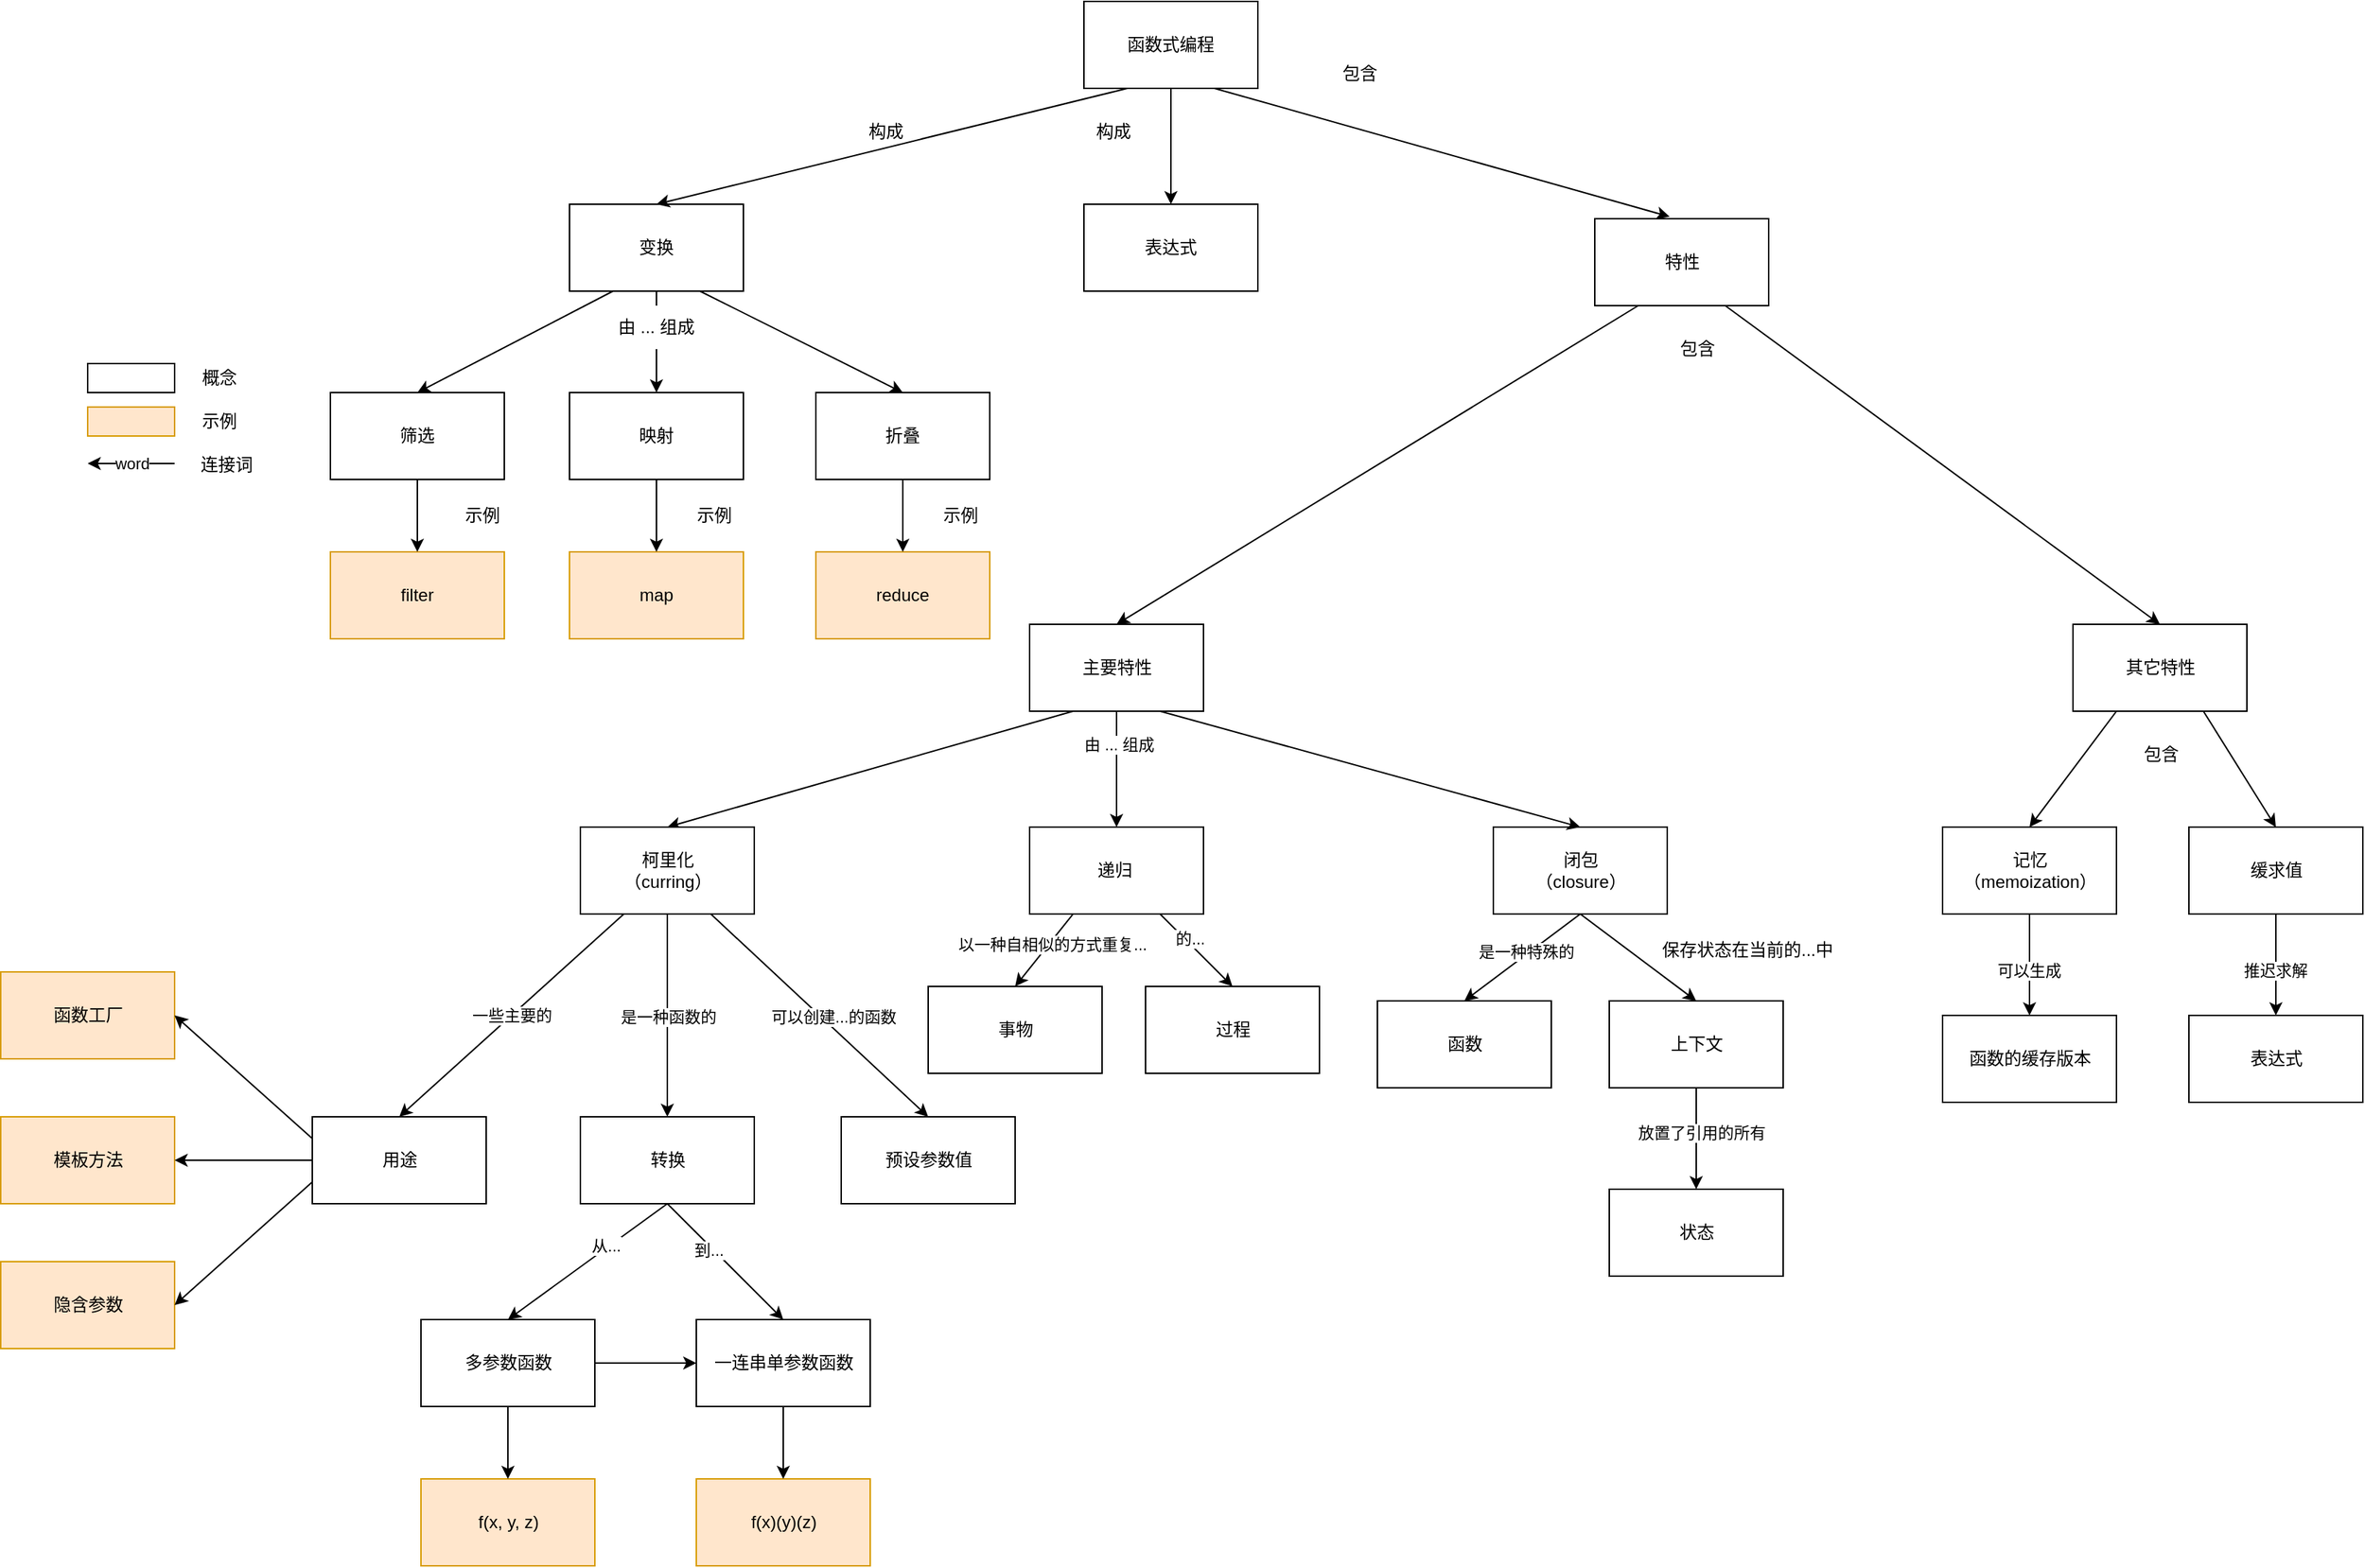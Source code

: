 <mxfile version="19.0.3" type="device"><diagram id="1HQ_gSz2Jo1OjEy2iE01" name="Page-1"><mxGraphModel dx="2297" dy="1024" grid="1" gridSize="10" guides="1" tooltips="1" connect="1" arrows="1" fold="1" page="1" pageScale="1" pageWidth="850" pageHeight="1100" math="0" shadow="0"><root><mxCell id="0"/><mxCell id="1" parent="0"/><mxCell id="zGFjoGXmnwpJBg6o3srG-1" value="变换" style="rounded=0;whiteSpace=wrap;html=1;" parent="1" vertex="1"><mxGeometry x="-435" y="150" width="120" height="60" as="geometry"/></mxCell><mxCell id="zGFjoGXmnwpJBg6o3srG-2" value="筛选" style="rounded=0;whiteSpace=wrap;html=1;" parent="1" vertex="1"><mxGeometry x="-600" y="280" width="120" height="60" as="geometry"/></mxCell><mxCell id="zGFjoGXmnwpJBg6o3srG-3" value="映射" style="rounded=0;whiteSpace=wrap;html=1;" parent="1" vertex="1"><mxGeometry x="-435" y="280" width="120" height="60" as="geometry"/></mxCell><mxCell id="zGFjoGXmnwpJBg6o3srG-4" value="折叠" style="rounded=0;whiteSpace=wrap;html=1;" parent="1" vertex="1"><mxGeometry x="-265" y="280" width="120" height="60" as="geometry"/></mxCell><mxCell id="zGFjoGXmnwpJBg6o3srG-5" value="filter" style="rounded=0;whiteSpace=wrap;html=1;fillColor=#ffe6cc;strokeColor=#d79b00;" parent="1" vertex="1"><mxGeometry x="-600" y="390" width="120" height="60" as="geometry"/></mxCell><mxCell id="zGFjoGXmnwpJBg6o3srG-6" value="map" style="rounded=0;whiteSpace=wrap;html=1;fillColor=#ffe6cc;strokeColor=#d79b00;" parent="1" vertex="1"><mxGeometry x="-435" y="390" width="120" height="60" as="geometry"/></mxCell><mxCell id="zGFjoGXmnwpJBg6o3srG-7" value="reduce" style="rounded=0;whiteSpace=wrap;html=1;fillColor=#ffe6cc;strokeColor=#d79b00;" parent="1" vertex="1"><mxGeometry x="-265" y="390" width="120" height="60" as="geometry"/></mxCell><mxCell id="zGFjoGXmnwpJBg6o3srG-8" value="" style="endArrow=classic;html=1;rounded=0;entryX=0.5;entryY=0;entryDx=0;entryDy=0;exitX=0.25;exitY=1;exitDx=0;exitDy=0;" parent="1" source="zGFjoGXmnwpJBg6o3srG-1" target="zGFjoGXmnwpJBg6o3srG-2" edge="1"><mxGeometry width="50" height="50" relative="1" as="geometry"><mxPoint x="-465" y="220" as="sourcePoint"/><mxPoint x="-415" y="170" as="targetPoint"/></mxGeometry></mxCell><mxCell id="zGFjoGXmnwpJBg6o3srG-9" value="" style="endArrow=classic;html=1;rounded=0;entryX=0.5;entryY=0;entryDx=0;entryDy=0;exitX=0.5;exitY=1;exitDx=0;exitDy=0;startArrow=none;" parent="1" source="zGFjoGXmnwpJBg6o3srG-14" target="zGFjoGXmnwpJBg6o3srG-3" edge="1"><mxGeometry width="50" height="50" relative="1" as="geometry"><mxPoint x="-395" y="220" as="sourcePoint"/><mxPoint x="-530" y="290" as="targetPoint"/></mxGeometry></mxCell><mxCell id="zGFjoGXmnwpJBg6o3srG-10" value="" style="endArrow=classic;html=1;rounded=0;exitX=0.75;exitY=1;exitDx=0;exitDy=0;" parent="1" source="zGFjoGXmnwpJBg6o3srG-1" edge="1"><mxGeometry width="50" height="50" relative="1" as="geometry"><mxPoint x="-365" y="220" as="sourcePoint"/><mxPoint x="-205" y="280" as="targetPoint"/></mxGeometry></mxCell><mxCell id="zGFjoGXmnwpJBg6o3srG-11" value="" style="endArrow=classic;html=1;rounded=0;entryX=0.5;entryY=0;entryDx=0;entryDy=0;" parent="1" source="zGFjoGXmnwpJBg6o3srG-4" target="zGFjoGXmnwpJBg6o3srG-7" edge="1"><mxGeometry width="50" height="50" relative="1" as="geometry"><mxPoint x="-335" y="220" as="sourcePoint"/><mxPoint x="-195" y="290" as="targetPoint"/></mxGeometry></mxCell><mxCell id="zGFjoGXmnwpJBg6o3srG-12" value="" style="endArrow=classic;html=1;rounded=0;entryX=0.5;entryY=0;entryDx=0;entryDy=0;" parent="1" source="zGFjoGXmnwpJBg6o3srG-3" target="zGFjoGXmnwpJBg6o3srG-6" edge="1"><mxGeometry width="50" height="50" relative="1" as="geometry"><mxPoint x="-195" y="350" as="sourcePoint"/><mxPoint x="-195" y="400" as="targetPoint"/></mxGeometry></mxCell><mxCell id="zGFjoGXmnwpJBg6o3srG-13" value="" style="endArrow=classic;html=1;rounded=0;entryX=0.5;entryY=0;entryDx=0;entryDy=0;exitX=0.5;exitY=1;exitDx=0;exitDy=0;" parent="1" source="zGFjoGXmnwpJBg6o3srG-2" target="zGFjoGXmnwpJBg6o3srG-5" edge="1"><mxGeometry width="50" height="50" relative="1" as="geometry"><mxPoint x="-365" y="350" as="sourcePoint"/><mxPoint x="-365" y="400" as="targetPoint"/></mxGeometry></mxCell><mxCell id="zGFjoGXmnwpJBg6o3srG-14" value="由 ... 组成" style="text;html=1;strokeColor=none;fillColor=none;align=center;verticalAlign=middle;whiteSpace=wrap;rounded=0;" parent="1" vertex="1"><mxGeometry x="-405" y="220" width="60" height="30" as="geometry"/></mxCell><mxCell id="zGFjoGXmnwpJBg6o3srG-15" value="" style="endArrow=none;html=1;rounded=0;entryX=0.5;entryY=0;entryDx=0;entryDy=0;exitX=0.5;exitY=1;exitDx=0;exitDy=0;" parent="1" source="zGFjoGXmnwpJBg6o3srG-1" target="zGFjoGXmnwpJBg6o3srG-14" edge="1"><mxGeometry width="50" height="50" relative="1" as="geometry"><mxPoint x="-375" y="210" as="sourcePoint"/><mxPoint x="-375" y="280" as="targetPoint"/></mxGeometry></mxCell><mxCell id="zGFjoGXmnwpJBg6o3srG-16" value="示例" style="text;html=1;strokeColor=none;fillColor=none;align=center;verticalAlign=middle;whiteSpace=wrap;rounded=0;" parent="1" vertex="1"><mxGeometry x="-525" y="350" width="60" height="30" as="geometry"/></mxCell><mxCell id="zGFjoGXmnwpJBg6o3srG-17" value="示例" style="text;html=1;strokeColor=none;fillColor=none;align=center;verticalAlign=middle;whiteSpace=wrap;rounded=0;" parent="1" vertex="1"><mxGeometry x="-365" y="350" width="60" height="30" as="geometry"/></mxCell><mxCell id="zGFjoGXmnwpJBg6o3srG-18" value="示例" style="text;html=1;strokeColor=none;fillColor=none;align=center;verticalAlign=middle;whiteSpace=wrap;rounded=0;" parent="1" vertex="1"><mxGeometry x="-195" y="350" width="60" height="30" as="geometry"/></mxCell><mxCell id="zGFjoGXmnwpJBg6o3srG-19" value="闭包&lt;br&gt;（closure）" style="rounded=0;whiteSpace=wrap;html=1;" parent="1" vertex="1"><mxGeometry x="202.5" y="580" width="120" height="60" as="geometry"/></mxCell><mxCell id="zGFjoGXmnwpJBg6o3srG-20" value="递归&amp;nbsp;" style="rounded=0;whiteSpace=wrap;html=1;" parent="1" vertex="1"><mxGeometry x="-117.5" y="580" width="120" height="60" as="geometry"/></mxCell><mxCell id="zGFjoGXmnwpJBg6o3srG-21" value="主要特性" style="rounded=0;whiteSpace=wrap;html=1;" parent="1" vertex="1"><mxGeometry x="-117.5" y="440" width="120" height="60" as="geometry"/></mxCell><mxCell id="zGFjoGXmnwpJBg6o3srG-22" value="" style="endArrow=classic;html=1;rounded=0;entryX=0.5;entryY=0;entryDx=0;entryDy=0;exitX=0.25;exitY=1;exitDx=0;exitDy=0;" parent="1" source="zGFjoGXmnwpJBg6o3srG-21" target="zGFjoGXmnwpJBg6o3srG-40" edge="1"><mxGeometry width="50" height="50" relative="1" as="geometry"><mxPoint x="-147.5" y="500" as="sourcePoint"/><mxPoint x="367.5" y="590" as="targetPoint"/></mxGeometry></mxCell><mxCell id="zGFjoGXmnwpJBg6o3srG-23" value="" style="endArrow=classic;html=1;rounded=0;entryX=0.5;entryY=0;entryDx=0;entryDy=0;exitX=0.75;exitY=1;exitDx=0;exitDy=0;" parent="1" source="zGFjoGXmnwpJBg6o3srG-21" target="zGFjoGXmnwpJBg6o3srG-19" edge="1"><mxGeometry width="50" height="50" relative="1" as="geometry"><mxPoint x="92.5" y="520" as="sourcePoint"/><mxPoint x="22.5" y="590" as="targetPoint"/></mxGeometry></mxCell><mxCell id="zGFjoGXmnwpJBg6o3srG-34" value="" style="edgeStyle=orthogonalEdgeStyle;rounded=0;orthogonalLoop=1;jettySize=auto;html=1;" parent="1" source="zGFjoGXmnwpJBg6o3srG-24" target="zGFjoGXmnwpJBg6o3srG-25" edge="1"><mxGeometry relative="1" as="geometry"/></mxCell><mxCell id="zGFjoGXmnwpJBg6o3srG-39" value="放置了引用的所有" style="edgeLabel;html=1;align=center;verticalAlign=middle;resizable=0;points=[];" parent="zGFjoGXmnwpJBg6o3srG-34" vertex="1" connectable="0"><mxGeometry x="-0.114" y="3" relative="1" as="geometry"><mxPoint as="offset"/></mxGeometry></mxCell><mxCell id="zGFjoGXmnwpJBg6o3srG-24" value="上下文" style="rounded=0;whiteSpace=wrap;html=1;" parent="1" vertex="1"><mxGeometry x="282.5" y="700" width="120" height="60" as="geometry"/></mxCell><mxCell id="zGFjoGXmnwpJBg6o3srG-25" value="状态" style="rounded=0;whiteSpace=wrap;html=1;" parent="1" vertex="1"><mxGeometry x="282.5" y="830" width="120" height="60" as="geometry"/></mxCell><mxCell id="zGFjoGXmnwpJBg6o3srG-26" value="" style="endArrow=classic;html=1;rounded=0;entryX=0.5;entryY=0;entryDx=0;entryDy=0;exitX=0.5;exitY=1;exitDx=0;exitDy=0;" parent="1" source="zGFjoGXmnwpJBg6o3srG-19" target="zGFjoGXmnwpJBg6o3srG-24" edge="1"><mxGeometry width="50" height="50" relative="1" as="geometry"><mxPoint x="262.5" y="650" as="sourcePoint"/><mxPoint x="272.5" y="590" as="targetPoint"/></mxGeometry></mxCell><mxCell id="zGFjoGXmnwpJBg6o3srG-32" value="保存状态在当前的...中" style="text;html=1;strokeColor=none;fillColor=none;align=center;verticalAlign=middle;whiteSpace=wrap;rounded=0;" parent="1" vertex="1"><mxGeometry x="312.5" y="650" width="130" height="30" as="geometry"/></mxCell><mxCell id="zGFjoGXmnwpJBg6o3srG-35" value="函数" style="rounded=0;whiteSpace=wrap;html=1;" parent="1" vertex="1"><mxGeometry x="122.5" y="700" width="120" height="60" as="geometry"/></mxCell><mxCell id="zGFjoGXmnwpJBg6o3srG-36" value="" style="endArrow=classic;html=1;rounded=0;entryX=0.5;entryY=0;entryDx=0;entryDy=0;exitX=0.5;exitY=1;exitDx=0;exitDy=0;" parent="1" source="zGFjoGXmnwpJBg6o3srG-19" target="zGFjoGXmnwpJBg6o3srG-35" edge="1"><mxGeometry width="50" height="50" relative="1" as="geometry"><mxPoint x="272.5" y="650" as="sourcePoint"/><mxPoint x="422.5" y="710" as="targetPoint"/></mxGeometry></mxCell><mxCell id="zGFjoGXmnwpJBg6o3srG-38" value="是一种特殊的" style="edgeLabel;html=1;align=center;verticalAlign=middle;resizable=0;points=[];" parent="zGFjoGXmnwpJBg6o3srG-36" vertex="1" connectable="0"><mxGeometry x="-0.067" y="-1" relative="1" as="geometry"><mxPoint y="-1" as="offset"/></mxGeometry></mxCell><mxCell id="zGFjoGXmnwpJBg6o3srG-40" value="柯里化&lt;br&gt;（curring）" style="rounded=0;whiteSpace=wrap;html=1;" parent="1" vertex="1"><mxGeometry x="-427.5" y="580" width="120" height="60" as="geometry"/></mxCell><mxCell id="zGFjoGXmnwpJBg6o3srG-41" value="" style="endArrow=classic;html=1;rounded=0;entryX=0.5;entryY=0;entryDx=0;entryDy=0;exitX=0.5;exitY=1;exitDx=0;exitDy=0;" parent="1" source="zGFjoGXmnwpJBg6o3srG-21" target="zGFjoGXmnwpJBg6o3srG-20" edge="1"><mxGeometry width="50" height="50" relative="1" as="geometry"><mxPoint x="-117.5" y="510" as="sourcePoint"/><mxPoint x="-297.5" y="590" as="targetPoint"/></mxGeometry></mxCell><mxCell id="zGFjoGXmnwpJBg6o3srG-79" value="由 ... 组成" style="edgeLabel;html=1;align=center;verticalAlign=middle;resizable=0;points=[];" parent="zGFjoGXmnwpJBg6o3srG-41" vertex="1" connectable="0"><mxGeometry x="-0.425" y="1" relative="1" as="geometry"><mxPoint as="offset"/></mxGeometry></mxCell><mxCell id="zGFjoGXmnwpJBg6o3srG-42" value="用途" style="rounded=0;whiteSpace=wrap;html=1;" parent="1" vertex="1"><mxGeometry x="-612.5" y="780" width="120" height="60" as="geometry"/></mxCell><mxCell id="zGFjoGXmnwpJBg6o3srG-43" value="函数工厂" style="rounded=0;whiteSpace=wrap;html=1;fillColor=#ffe6cc;strokeColor=#d79b00;" parent="1" vertex="1"><mxGeometry x="-827.5" y="680" width="120" height="60" as="geometry"/></mxCell><mxCell id="zGFjoGXmnwpJBg6o3srG-44" value="模板方法" style="rounded=0;whiteSpace=wrap;html=1;fillColor=#ffe6cc;strokeColor=#d79b00;" parent="1" vertex="1"><mxGeometry x="-827.5" y="780" width="120" height="60" as="geometry"/></mxCell><mxCell id="zGFjoGXmnwpJBg6o3srG-45" value="隐含参数" style="rounded=0;whiteSpace=wrap;html=1;fillColor=#ffe6cc;strokeColor=#d79b00;" parent="1" vertex="1"><mxGeometry x="-827.5" y="880" width="120" height="60" as="geometry"/></mxCell><mxCell id="zGFjoGXmnwpJBg6o3srG-46" value="" style="endArrow=classic;html=1;rounded=0;entryX=1;entryY=0.5;entryDx=0;entryDy=0;exitX=0;exitY=0.25;exitDx=0;exitDy=0;" parent="1" source="zGFjoGXmnwpJBg6o3srG-42" target="zGFjoGXmnwpJBg6o3srG-43" edge="1"><mxGeometry width="50" height="50" relative="1" as="geometry"><mxPoint x="-437.5" y="790" as="sourcePoint"/><mxPoint x="-657.5" y="870" as="targetPoint"/></mxGeometry></mxCell><mxCell id="zGFjoGXmnwpJBg6o3srG-47" value="" style="endArrow=classic;html=1;rounded=0;entryX=1;entryY=0.5;entryDx=0;entryDy=0;exitX=0;exitY=0.5;exitDx=0;exitDy=0;startArrow=none;" parent="1" source="zGFjoGXmnwpJBg6o3srG-42" target="zGFjoGXmnwpJBg6o3srG-44" edge="1"><mxGeometry width="50" height="50" relative="1" as="geometry"><mxPoint x="-577.5" y="980" as="sourcePoint"/><mxPoint x="-667.5" y="900" as="targetPoint"/></mxGeometry></mxCell><mxCell id="zGFjoGXmnwpJBg6o3srG-48" value="" style="endArrow=classic;html=1;rounded=0;entryX=1;entryY=0.5;entryDx=0;entryDy=0;exitX=0;exitY=0.75;exitDx=0;exitDy=0;" parent="1" source="zGFjoGXmnwpJBg6o3srG-42" target="zGFjoGXmnwpJBg6o3srG-45" edge="1"><mxGeometry width="50" height="50" relative="1" as="geometry"><mxPoint x="-567.5" y="840" as="sourcePoint"/><mxPoint x="-527.5" y="900" as="targetPoint"/></mxGeometry></mxCell><mxCell id="zGFjoGXmnwpJBg6o3srG-49" value="一些主要的" style="endArrow=classic;html=1;rounded=0;entryX=0.5;entryY=0;entryDx=0;entryDy=0;exitX=0.25;exitY=1;exitDx=0;exitDy=0;" parent="1" source="zGFjoGXmnwpJBg6o3srG-40" target="zGFjoGXmnwpJBg6o3srG-42" edge="1"><mxGeometry width="50" height="50" relative="1" as="geometry"><mxPoint x="-137.5" y="510" as="sourcePoint"/><mxPoint x="-357.5" y="590" as="targetPoint"/></mxGeometry></mxCell><mxCell id="zGFjoGXmnwpJBg6o3srG-52" value="转换" style="rounded=0;whiteSpace=wrap;html=1;" parent="1" vertex="1"><mxGeometry x="-427.5" y="780" width="120" height="60" as="geometry"/></mxCell><mxCell id="zGFjoGXmnwpJBg6o3srG-53" value="" style="endArrow=classic;html=1;rounded=0;entryX=0.5;entryY=0;entryDx=0;entryDy=0;" parent="1" source="zGFjoGXmnwpJBg6o3srG-40" target="zGFjoGXmnwpJBg6o3srG-52" edge="1"><mxGeometry width="50" height="50" relative="1" as="geometry"><mxPoint x="-247.5" y="710" as="sourcePoint"/><mxPoint x="-197.5" y="660" as="targetPoint"/></mxGeometry></mxCell><mxCell id="zGFjoGXmnwpJBg6o3srG-54" value="是一种函数的" style="edgeLabel;html=1;align=center;verticalAlign=middle;resizable=0;points=[];" parent="zGFjoGXmnwpJBg6o3srG-53" vertex="1" connectable="0"><mxGeometry x="-0.005" relative="1" as="geometry"><mxPoint y="1" as="offset"/></mxGeometry></mxCell><mxCell id="zGFjoGXmnwpJBg6o3srG-55" value="预设参数值" style="rounded=0;whiteSpace=wrap;html=1;" parent="1" vertex="1"><mxGeometry x="-247.5" y="780" width="120" height="60" as="geometry"/></mxCell><mxCell id="zGFjoGXmnwpJBg6o3srG-56" value="" style="endArrow=classic;html=1;rounded=0;entryX=0.5;entryY=0;entryDx=0;entryDy=0;exitX=0.75;exitY=1;exitDx=0;exitDy=0;" parent="1" source="zGFjoGXmnwpJBg6o3srG-40" target="zGFjoGXmnwpJBg6o3srG-55" edge="1"><mxGeometry width="50" height="50" relative="1" as="geometry"><mxPoint x="-351.875" y="650" as="sourcePoint"/><mxPoint x="-327.5" y="780" as="targetPoint"/></mxGeometry></mxCell><mxCell id="zGFjoGXmnwpJBg6o3srG-57" value="可以创建...的函数" style="edgeLabel;html=1;align=center;verticalAlign=middle;resizable=0;points=[];" parent="zGFjoGXmnwpJBg6o3srG-56" vertex="1" connectable="0"><mxGeometry x="-0.005" relative="1" as="geometry"><mxPoint x="10" y="1" as="offset"/></mxGeometry></mxCell><mxCell id="zGFjoGXmnwpJBg6o3srG-60" value="多参数函数" style="rounded=0;whiteSpace=wrap;html=1;" parent="1" vertex="1"><mxGeometry x="-537.5" y="920" width="120" height="60" as="geometry"/></mxCell><mxCell id="zGFjoGXmnwpJBg6o3srG-61" value="一连串单参数函数" style="rounded=0;whiteSpace=wrap;html=1;" parent="1" vertex="1"><mxGeometry x="-347.5" y="920" width="120" height="60" as="geometry"/></mxCell><mxCell id="zGFjoGXmnwpJBg6o3srG-62" value="" style="endArrow=classic;html=1;rounded=0;exitX=0.5;exitY=1;exitDx=0;exitDy=0;entryX=0.5;entryY=0;entryDx=0;entryDy=0;" parent="1" source="zGFjoGXmnwpJBg6o3srG-52" target="zGFjoGXmnwpJBg6o3srG-60" edge="1"><mxGeometry width="50" height="50" relative="1" as="geometry"><mxPoint x="-247.5" y="710" as="sourcePoint"/><mxPoint x="-197.5" y="660" as="targetPoint"/></mxGeometry></mxCell><mxCell id="zGFjoGXmnwpJBg6o3srG-63" value="从..." style="edgeLabel;html=1;align=center;verticalAlign=middle;resizable=0;points=[];" parent="zGFjoGXmnwpJBg6o3srG-62" vertex="1" connectable="0"><mxGeometry x="-0.248" y="-2" relative="1" as="geometry"><mxPoint as="offset"/></mxGeometry></mxCell><mxCell id="zGFjoGXmnwpJBg6o3srG-64" value="" style="endArrow=classic;html=1;rounded=0;exitX=0.5;exitY=1;exitDx=0;exitDy=0;entryX=0.5;entryY=0;entryDx=0;entryDy=0;" parent="1" source="zGFjoGXmnwpJBg6o3srG-52" target="zGFjoGXmnwpJBg6o3srG-61" edge="1"><mxGeometry width="50" height="50" relative="1" as="geometry"><mxPoint x="-357.5" y="850" as="sourcePoint"/><mxPoint x="-467.5" y="930" as="targetPoint"/></mxGeometry></mxCell><mxCell id="zGFjoGXmnwpJBg6o3srG-65" value="到..." style="edgeLabel;html=1;align=center;verticalAlign=middle;resizable=0;points=[];" parent="zGFjoGXmnwpJBg6o3srG-64" vertex="1" connectable="0"><mxGeometry x="-0.248" y="-2" relative="1" as="geometry"><mxPoint as="offset"/></mxGeometry></mxCell><mxCell id="zGFjoGXmnwpJBg6o3srG-66" value="f(x, y, z)" style="rounded=0;whiteSpace=wrap;html=1;fillColor=#ffe6cc;strokeColor=#d79b00;" parent="1" vertex="1"><mxGeometry x="-537.5" y="1030" width="120" height="60" as="geometry"/></mxCell><mxCell id="zGFjoGXmnwpJBg6o3srG-67" value="f(x)(y)(z)" style="rounded=0;whiteSpace=wrap;html=1;fillColor=#ffe6cc;strokeColor=#d79b00;" parent="1" vertex="1"><mxGeometry x="-347.5" y="1030" width="120" height="60" as="geometry"/></mxCell><mxCell id="zGFjoGXmnwpJBg6o3srG-68" value="" style="endArrow=classic;html=1;rounded=0;entryX=0.5;entryY=0;entryDx=0;entryDy=0;exitX=0.5;exitY=1;exitDx=0;exitDy=0;" parent="1" source="zGFjoGXmnwpJBg6o3srG-60" target="zGFjoGXmnwpJBg6o3srG-66" edge="1"><mxGeometry width="50" height="50" relative="1" as="geometry"><mxPoint x="-107.5" y="510" as="sourcePoint"/><mxPoint x="-107.5" y="590" as="targetPoint"/></mxGeometry></mxCell><mxCell id="zGFjoGXmnwpJBg6o3srG-69" value="" style="endArrow=classic;html=1;rounded=0;exitX=0.5;exitY=1;exitDx=0;exitDy=0;" parent="1" source="zGFjoGXmnwpJBg6o3srG-61" target="zGFjoGXmnwpJBg6o3srG-67" edge="1"><mxGeometry width="50" height="50" relative="1" as="geometry"><mxPoint x="-467.5" y="990" as="sourcePoint"/><mxPoint x="-467.5" y="1040" as="targetPoint"/></mxGeometry></mxCell><mxCell id="zGFjoGXmnwpJBg6o3srG-70" value="" style="rounded=0;whiteSpace=wrap;html=1;fillColor=#ffe6cc;strokeColor=#d79b00;" parent="1" vertex="1"><mxGeometry x="-767.5" y="290" width="60" height="20" as="geometry"/></mxCell><mxCell id="zGFjoGXmnwpJBg6o3srG-71" value="示例" style="text;html=1;align=center;verticalAlign=middle;resizable=0;points=[];autosize=1;strokeColor=none;fillColor=none;" parent="1" vertex="1"><mxGeometry x="-697.5" y="290" width="40" height="20" as="geometry"/></mxCell><mxCell id="zGFjoGXmnwpJBg6o3srG-73" value="" style="rounded=0;whiteSpace=wrap;html=1;" parent="1" vertex="1"><mxGeometry x="-767.5" y="260" width="60" height="20" as="geometry"/></mxCell><mxCell id="zGFjoGXmnwpJBg6o3srG-74" value="概念" style="text;html=1;align=center;verticalAlign=middle;resizable=0;points=[];autosize=1;strokeColor=none;fillColor=none;" parent="1" vertex="1"><mxGeometry x="-697.5" y="260" width="40" height="20" as="geometry"/></mxCell><mxCell id="zGFjoGXmnwpJBg6o3srG-75" value="word" style="endArrow=classic;html=1;rounded=0;" parent="1" edge="1"><mxGeometry width="50" height="50" relative="1" as="geometry"><mxPoint x="-707.5" y="329" as="sourcePoint"/><mxPoint x="-767.5" y="329" as="targetPoint"/></mxGeometry></mxCell><mxCell id="zGFjoGXmnwpJBg6o3srG-76" value="连接词" style="text;html=1;align=center;verticalAlign=middle;resizable=0;points=[];autosize=1;strokeColor=none;fillColor=none;" parent="1" vertex="1"><mxGeometry x="-697.5" y="320" width="50" height="20" as="geometry"/></mxCell><mxCell id="zGFjoGXmnwpJBg6o3srG-80" value="" style="endArrow=classic;html=1;rounded=0;exitX=1;exitY=0.5;exitDx=0;exitDy=0;" parent="1" source="zGFjoGXmnwpJBg6o3srG-60" target="zGFjoGXmnwpJBg6o3srG-61" edge="1"><mxGeometry width="50" height="50" relative="1" as="geometry"><mxPoint x="-327.5" y="860" as="sourcePoint"/><mxPoint x="-277.5" y="810" as="targetPoint"/></mxGeometry></mxCell><mxCell id="zGFjoGXmnwpJBg6o3srG-81" value="记忆&lt;br&gt;（memoization）" style="rounded=0;whiteSpace=wrap;html=1;" parent="1" vertex="1"><mxGeometry x="512.5" y="580" width="120" height="60" as="geometry"/></mxCell><mxCell id="zGFjoGXmnwpJBg6o3srG-82" value="缓求值" style="rounded=0;whiteSpace=wrap;html=1;" parent="1" vertex="1"><mxGeometry x="682.5" y="580" width="120" height="60" as="geometry"/></mxCell><mxCell id="zGFjoGXmnwpJBg6o3srG-83" value="事物" style="rounded=0;whiteSpace=wrap;html=1;" parent="1" vertex="1"><mxGeometry x="-187.5" y="690" width="120" height="60" as="geometry"/></mxCell><mxCell id="zGFjoGXmnwpJBg6o3srG-84" value="过程" style="rounded=0;whiteSpace=wrap;html=1;" parent="1" vertex="1"><mxGeometry x="-37.5" y="690" width="120" height="60" as="geometry"/></mxCell><mxCell id="zGFjoGXmnwpJBg6o3srG-85" value="" style="endArrow=classic;html=1;rounded=0;entryX=0.5;entryY=0;entryDx=0;entryDy=0;exitX=0.25;exitY=1;exitDx=0;exitDy=0;" parent="1" source="zGFjoGXmnwpJBg6o3srG-20" target="zGFjoGXmnwpJBg6o3srG-83" edge="1"><mxGeometry width="50" height="50" relative="1" as="geometry"><mxPoint x="-217.5" y="770" as="sourcePoint"/><mxPoint x="-167.5" y="720" as="targetPoint"/></mxGeometry></mxCell><mxCell id="zGFjoGXmnwpJBg6o3srG-88" value="以一种自相似的方式重复..." style="edgeLabel;html=1;align=center;verticalAlign=middle;resizable=0;points=[];" parent="zGFjoGXmnwpJBg6o3srG-85" vertex="1" connectable="0"><mxGeometry x="-0.207" y="1" relative="1" as="geometry"><mxPoint as="offset"/></mxGeometry></mxCell><mxCell id="zGFjoGXmnwpJBg6o3srG-86" value="" style="endArrow=classic;html=1;rounded=0;entryX=0.5;entryY=0;entryDx=0;entryDy=0;exitX=0.75;exitY=1;exitDx=0;exitDy=0;" parent="1" source="zGFjoGXmnwpJBg6o3srG-20" target="zGFjoGXmnwpJBg6o3srG-84" edge="1"><mxGeometry width="50" height="50" relative="1" as="geometry"><mxPoint x="-77.5" y="650" as="sourcePoint"/><mxPoint x="-107.5" y="700" as="targetPoint"/></mxGeometry></mxCell><mxCell id="zGFjoGXmnwpJBg6o3srG-89" value="的..." style="edgeLabel;html=1;align=center;verticalAlign=middle;resizable=0;points=[];" parent="zGFjoGXmnwpJBg6o3srG-86" vertex="1" connectable="0"><mxGeometry x="-0.27" y="2" relative="1" as="geometry"><mxPoint as="offset"/></mxGeometry></mxCell><mxCell id="zGFjoGXmnwpJBg6o3srG-90" value="函数的缓存版本" style="rounded=0;whiteSpace=wrap;html=1;" parent="1" vertex="1"><mxGeometry x="512.5" y="710" width="120" height="60" as="geometry"/></mxCell><mxCell id="zGFjoGXmnwpJBg6o3srG-91" value="" style="endArrow=classic;html=1;rounded=0;entryX=0.5;entryY=0;entryDx=0;entryDy=0;" parent="1" source="zGFjoGXmnwpJBg6o3srG-81" target="zGFjoGXmnwpJBg6o3srG-90" edge="1"><mxGeometry width="50" height="50" relative="1" as="geometry"><mxPoint x="272.5" y="650" as="sourcePoint"/><mxPoint x="352.5" y="710" as="targetPoint"/></mxGeometry></mxCell><mxCell id="zGFjoGXmnwpJBg6o3srG-92" value="可以生成" style="edgeLabel;html=1;align=center;verticalAlign=middle;resizable=0;points=[];" parent="zGFjoGXmnwpJBg6o3srG-91" vertex="1" connectable="0"><mxGeometry x="0.114" y="-1" relative="1" as="geometry"><mxPoint as="offset"/></mxGeometry></mxCell><mxCell id="zGFjoGXmnwpJBg6o3srG-93" value="表达式" style="rounded=0;whiteSpace=wrap;html=1;" parent="1" vertex="1"><mxGeometry x="682.5" y="710" width="120" height="60" as="geometry"/></mxCell><mxCell id="zGFjoGXmnwpJBg6o3srG-94" value="" style="endArrow=classic;html=1;rounded=0;exitX=0.5;exitY=1;exitDx=0;exitDy=0;" parent="1" source="zGFjoGXmnwpJBg6o3srG-82" target="zGFjoGXmnwpJBg6o3srG-93" edge="1"><mxGeometry width="50" height="50" relative="1" as="geometry"><mxPoint x="582.5" y="650" as="sourcePoint"/><mxPoint x="582.5" y="720" as="targetPoint"/></mxGeometry></mxCell><mxCell id="zGFjoGXmnwpJBg6o3srG-95" value="推迟求解" style="edgeLabel;html=1;align=center;verticalAlign=middle;resizable=0;points=[];" parent="zGFjoGXmnwpJBg6o3srG-94" vertex="1" connectable="0"><mxGeometry x="0.114" y="-1" relative="1" as="geometry"><mxPoint as="offset"/></mxGeometry></mxCell><mxCell id="zGFjoGXmnwpJBg6o3srG-96" value="其它特性" style="rounded=0;whiteSpace=wrap;html=1;" parent="1" vertex="1"><mxGeometry x="602.5" y="440" width="120" height="60" as="geometry"/></mxCell><mxCell id="zGFjoGXmnwpJBg6o3srG-97" value="" style="endArrow=classic;html=1;rounded=0;entryX=0.5;entryY=0;entryDx=0;entryDy=0;exitX=0.25;exitY=1;exitDx=0;exitDy=0;" parent="1" source="zGFjoGXmnwpJBg6o3srG-96" target="zGFjoGXmnwpJBg6o3srG-81" edge="1"><mxGeometry width="50" height="50" relative="1" as="geometry"><mxPoint x="332.5" y="520" as="sourcePoint"/><mxPoint x="382.5" y="470" as="targetPoint"/></mxGeometry></mxCell><mxCell id="zGFjoGXmnwpJBg6o3srG-98" value="" style="endArrow=classic;html=1;rounded=0;entryX=0.5;entryY=0;entryDx=0;entryDy=0;exitX=0.75;exitY=1;exitDx=0;exitDy=0;" parent="1" source="zGFjoGXmnwpJBg6o3srG-96" target="zGFjoGXmnwpJBg6o3srG-82" edge="1"><mxGeometry width="50" height="50" relative="1" as="geometry"><mxPoint x="632.5" y="510" as="sourcePoint"/><mxPoint x="582.5" y="590" as="targetPoint"/></mxGeometry></mxCell><mxCell id="zGFjoGXmnwpJBg6o3srG-99" value="包含" style="text;html=1;align=center;verticalAlign=middle;resizable=0;points=[];autosize=1;strokeColor=none;fillColor=none;" parent="1" vertex="1"><mxGeometry x="642.5" y="520" width="40" height="20" as="geometry"/></mxCell><mxCell id="zGFjoGXmnwpJBg6o3srG-100" value="特性" style="rounded=0;whiteSpace=wrap;html=1;" parent="1" vertex="1"><mxGeometry x="272.5" y="160" width="120" height="60" as="geometry"/></mxCell><mxCell id="zGFjoGXmnwpJBg6o3srG-101" value="" style="endArrow=classic;html=1;rounded=0;entryX=0.5;entryY=0;entryDx=0;entryDy=0;exitX=0.25;exitY=1;exitDx=0;exitDy=0;" parent="1" source="zGFjoGXmnwpJBg6o3srG-100" target="zGFjoGXmnwpJBg6o3srG-21" edge="1"><mxGeometry width="50" height="50" relative="1" as="geometry"><mxPoint x="332.5" y="520" as="sourcePoint"/><mxPoint x="382.5" y="470" as="targetPoint"/></mxGeometry></mxCell><mxCell id="zGFjoGXmnwpJBg6o3srG-102" value="" style="endArrow=classic;html=1;rounded=0;entryX=0.5;entryY=0;entryDx=0;entryDy=0;exitX=0.75;exitY=1;exitDx=0;exitDy=0;" parent="1" source="zGFjoGXmnwpJBg6o3srG-100" target="zGFjoGXmnwpJBg6o3srG-96" edge="1"><mxGeometry width="50" height="50" relative="1" as="geometry"><mxPoint x="312.5" y="340" as="sourcePoint"/><mxPoint x="-47.5" y="450" as="targetPoint"/></mxGeometry></mxCell><mxCell id="zGFjoGXmnwpJBg6o3srG-103" value="包含" style="text;html=1;align=center;verticalAlign=middle;resizable=0;points=[];autosize=1;strokeColor=none;fillColor=none;" parent="1" vertex="1"><mxGeometry x="322.5" y="240" width="40" height="20" as="geometry"/></mxCell><mxCell id="zGFjoGXmnwpJBg6o3srG-104" value="表达式" style="rounded=0;whiteSpace=wrap;html=1;" parent="1" vertex="1"><mxGeometry x="-80" y="150" width="120" height="60" as="geometry"/></mxCell><mxCell id="zGFjoGXmnwpJBg6o3srG-105" value="函数式编程" style="rounded=0;whiteSpace=wrap;html=1;" parent="1" vertex="1"><mxGeometry x="-80" y="10" width="120" height="60" as="geometry"/></mxCell><mxCell id="zGFjoGXmnwpJBg6o3srG-106" value="" style="endArrow=classic;html=1;rounded=0;exitX=0.25;exitY=1;exitDx=0;exitDy=0;entryX=0.5;entryY=0;entryDx=0;entryDy=0;" parent="1" source="zGFjoGXmnwpJBg6o3srG-105" target="zGFjoGXmnwpJBg6o3srG-1" edge="1"><mxGeometry width="50" height="50" relative="1" as="geometry"><mxPoint x="-180" y="540" as="sourcePoint"/><mxPoint x="-130" y="490" as="targetPoint"/></mxGeometry></mxCell><mxCell id="zGFjoGXmnwpJBg6o3srG-107" value="" style="endArrow=classic;html=1;rounded=0;exitX=0.5;exitY=1;exitDx=0;exitDy=0;" parent="1" source="zGFjoGXmnwpJBg6o3srG-105" target="zGFjoGXmnwpJBg6o3srG-104" edge="1"><mxGeometry width="50" height="50" relative="1" as="geometry"><mxPoint x="-40" y="80" as="sourcePoint"/><mxPoint x="-365" y="160" as="targetPoint"/></mxGeometry></mxCell><mxCell id="zGFjoGXmnwpJBg6o3srG-108" value="" style="endArrow=classic;html=1;rounded=0;exitX=0.75;exitY=1;exitDx=0;exitDy=0;entryX=0.431;entryY=-0.023;entryDx=0;entryDy=0;entryPerimeter=0;" parent="1" source="zGFjoGXmnwpJBg6o3srG-105" target="zGFjoGXmnwpJBg6o3srG-100" edge="1"><mxGeometry width="50" height="50" relative="1" as="geometry"><mxPoint x="-10" y="80" as="sourcePoint"/><mxPoint x="-10" y="160" as="targetPoint"/></mxGeometry></mxCell><mxCell id="zGFjoGXmnwpJBg6o3srG-111" value="包含" style="text;html=1;align=center;verticalAlign=middle;resizable=0;points=[];autosize=1;strokeColor=none;fillColor=none;" parent="1" vertex="1"><mxGeometry x="90" y="50" width="40" height="20" as="geometry"/></mxCell><mxCell id="zGFjoGXmnwpJBg6o3srG-114" value="构成" style="text;html=1;align=center;verticalAlign=middle;resizable=0;points=[];autosize=1;strokeColor=none;fillColor=none;" parent="1" vertex="1"><mxGeometry x="-237.5" y="90" width="40" height="20" as="geometry"/></mxCell><mxCell id="zGFjoGXmnwpJBg6o3srG-115" value="构成" style="text;html=1;align=center;verticalAlign=middle;resizable=0;points=[];autosize=1;strokeColor=none;fillColor=none;" parent="1" vertex="1"><mxGeometry x="-80" y="90" width="40" height="20" as="geometry"/></mxCell></root></mxGraphModel></diagram></mxfile>